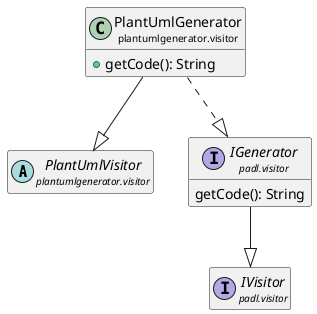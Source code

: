 @startuml implement

hide empty members
' skinparam linetype ortho

' package plantumlgenerator.visitor {
    abstract class "<size:14>PlantUmlVisitor\n<size:10>plantumlgenerator.visitor" as PlantUmlVisitor
    class "<size:14>PlantUmlGenerator\n<size:10>plantumlgenerator.visitor" as  PlantUmlGenerator {
        +getCode(): String
    }
' }

' package padl.visitor{
    interface "<size:14>IGenerator\n<size:10>padl.visitor" as IGenerator {
        getCode(): String
    }
    interface "<size:14>IVisitor\n<size:10>padl.visitor" as IVisitor
' }

PlantUmlGenerator ..^ IGenerator
PlantUmlGenerator --^ PlantUmlVisitor

IGenerator --^ IVisitor

@enduml